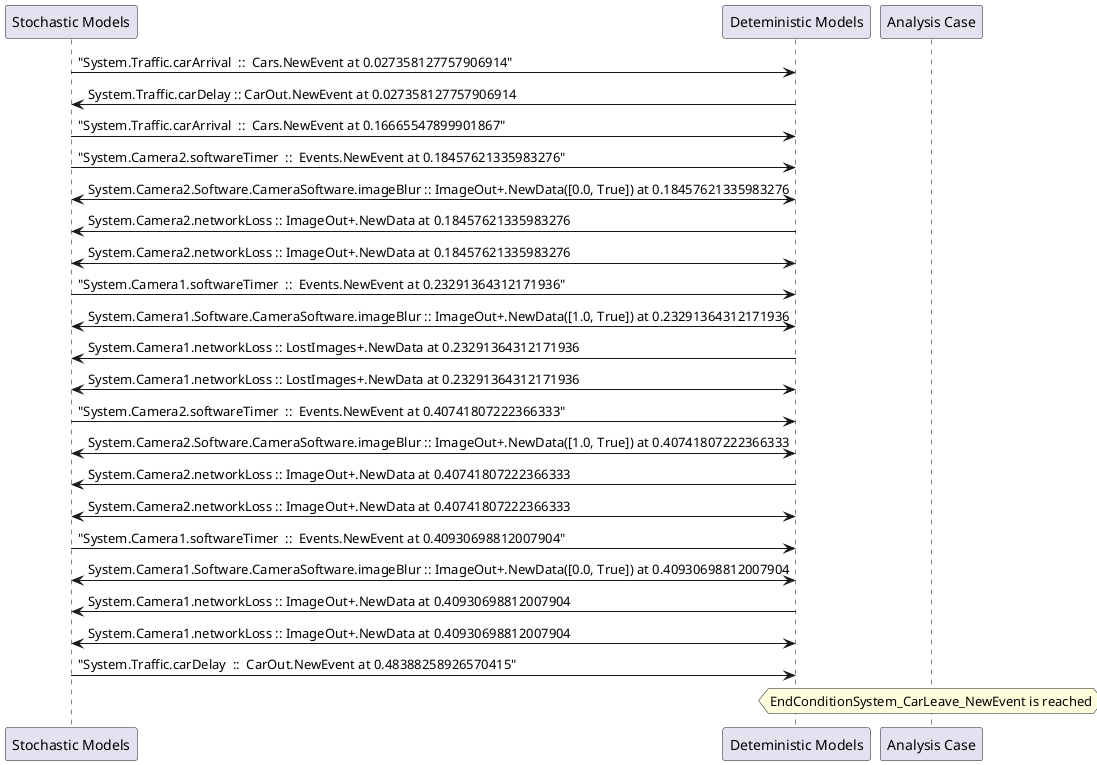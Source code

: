 
	@startuml
	participant "Stochastic Models" as stochmodel
	participant "Deteministic Models" as detmodel
	participant "Analysis Case" as analysis
	{4251_stop} stochmodel -> detmodel : "System.Traffic.carArrival  ::  Cars.NewEvent at 0.027358127757906914"
{4266_start} detmodel -> stochmodel : System.Traffic.carDelay :: CarOut.NewEvent at 0.027358127757906914
{4252_stop} stochmodel -> detmodel : "System.Traffic.carArrival  ::  Cars.NewEvent at 0.16665547899901867"
{4236_stop} stochmodel -> detmodel : "System.Camera2.softwareTimer  ::  Events.NewEvent at 0.18457621335983276"
detmodel <-> stochmodel : System.Camera2.Software.CameraSoftware.imageBlur :: ImageOut+.NewData([0.0, True]) at 0.18457621335983276
detmodel -> stochmodel : System.Camera2.networkLoss :: ImageOut+.NewData at 0.18457621335983276
detmodel <-> stochmodel : System.Camera2.networkLoss :: ImageOut+.NewData at 0.18457621335983276
{4220_stop} stochmodel -> detmodel : "System.Camera1.softwareTimer  ::  Events.NewEvent at 0.23291364312171936"
detmodel <-> stochmodel : System.Camera1.Software.CameraSoftware.imageBlur :: ImageOut+.NewData([1.0, True]) at 0.23291364312171936
detmodel -> stochmodel : System.Camera1.networkLoss :: LostImages+.NewData at 0.23291364312171936
detmodel <-> stochmodel : System.Camera1.networkLoss :: LostImages+.NewData at 0.23291364312171936
{4237_stop} stochmodel -> detmodel : "System.Camera2.softwareTimer  ::  Events.NewEvent at 0.40741807222366333"
detmodel <-> stochmodel : System.Camera2.Software.CameraSoftware.imageBlur :: ImageOut+.NewData([1.0, True]) at 0.40741807222366333
detmodel -> stochmodel : System.Camera2.networkLoss :: ImageOut+.NewData at 0.40741807222366333
detmodel <-> stochmodel : System.Camera2.networkLoss :: ImageOut+.NewData at 0.40741807222366333
{4221_stop} stochmodel -> detmodel : "System.Camera1.softwareTimer  ::  Events.NewEvent at 0.40930698812007904"
detmodel <-> stochmodel : System.Camera1.Software.CameraSoftware.imageBlur :: ImageOut+.NewData([0.0, True]) at 0.40930698812007904
detmodel -> stochmodel : System.Camera1.networkLoss :: ImageOut+.NewData at 0.40930698812007904
detmodel <-> stochmodel : System.Camera1.networkLoss :: ImageOut+.NewData at 0.40930698812007904
{4266_stop} stochmodel -> detmodel : "System.Traffic.carDelay  ::  CarOut.NewEvent at 0.48388258926570415"
{4266_start} <-> {4266_stop} : delay
hnote over analysis 
EndConditionSystem_CarLeave_NewEvent is reached
endnote
@enduml